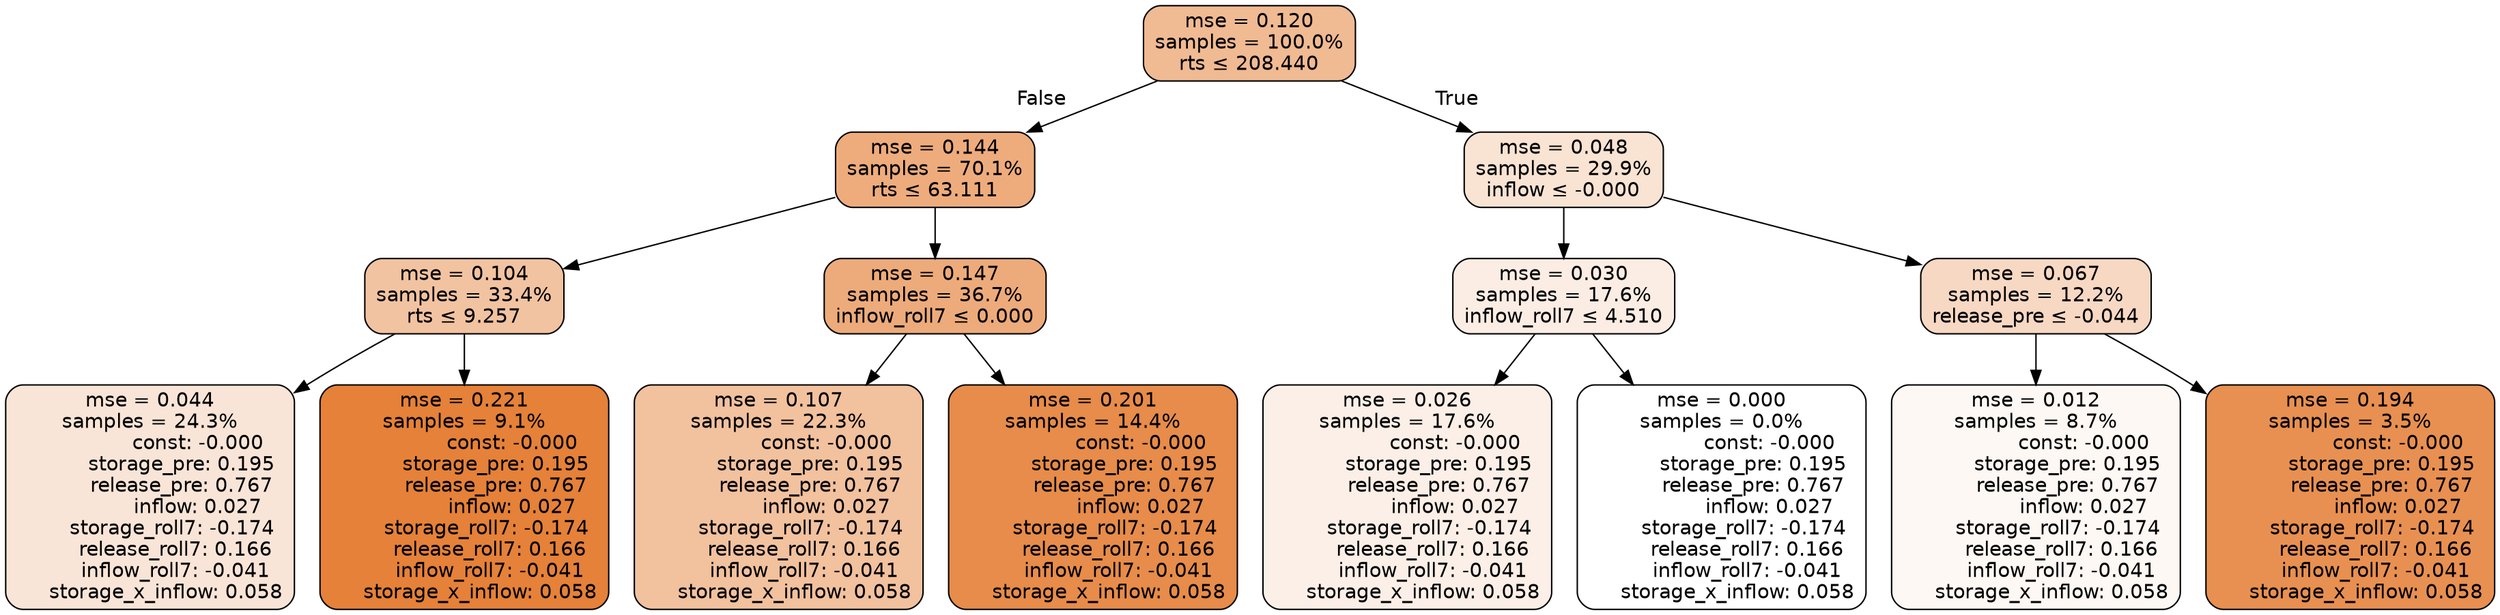 digraph tree {
node [shape=rectangle, style="filled, rounded", color="black", fontname=helvetica] ;
edge [fontname=helvetica] ;
	"0" [label="mse = 0.120
samples = 100.0%
rts &le; 208.440", fillcolor="#f0ba93"]
	"1" [label="mse = 0.144
samples = 70.1%
rts &le; 63.111", fillcolor="#eeac7d"]
	"2" [label="mse = 0.104
samples = 33.4%
rts &le; 9.257", fillcolor="#f2c3a1"]
	"3" [label="mse = 0.044
samples = 24.3%
               const: -0.000
          storage_pre: 0.195
          release_pre: 0.767
               inflow: 0.027
       storage_roll7: -0.174
        release_roll7: 0.166
        inflow_roll7: -0.041
     storage_x_inflow: 0.058", fillcolor="#f9e5d7"]
	"4" [label="mse = 0.221
samples = 9.1%
               const: -0.000
          storage_pre: 0.195
          release_pre: 0.767
               inflow: 0.027
       storage_roll7: -0.174
        release_roll7: 0.166
        inflow_roll7: -0.041
     storage_x_inflow: 0.058", fillcolor="#e58139"]
	"5" [label="mse = 0.147
samples = 36.7%
inflow_roll7 &le; 0.000", fillcolor="#edab7b"]
	"6" [label="mse = 0.107
samples = 22.3%
               const: -0.000
          storage_pre: 0.195
          release_pre: 0.767
               inflow: 0.027
       storage_roll7: -0.174
        release_roll7: 0.166
        inflow_roll7: -0.041
     storage_x_inflow: 0.058", fillcolor="#f2c19e"]
	"7" [label="mse = 0.201
samples = 14.4%
               const: -0.000
          storage_pre: 0.195
          release_pre: 0.767
               inflow: 0.027
       storage_roll7: -0.174
        release_roll7: 0.166
        inflow_roll7: -0.041
     storage_x_inflow: 0.058", fillcolor="#e78c4a"]
	"8" [label="mse = 0.048
samples = 29.9%
inflow &le; -0.000", fillcolor="#f9e3d3"]
	"9" [label="mse = 0.030
samples = 17.6%
inflow_roll7 &le; 4.510", fillcolor="#fbede4"]
	"10" [label="mse = 0.026
samples = 17.6%
               const: -0.000
          storage_pre: 0.195
          release_pre: 0.767
               inflow: 0.027
       storage_roll7: -0.174
        release_roll7: 0.166
        inflow_roll7: -0.041
     storage_x_inflow: 0.058", fillcolor="#fbefe7"]
	"11" [label="mse = 0.000
samples = 0.0%
               const: -0.000
          storage_pre: 0.195
          release_pre: 0.767
               inflow: 0.027
       storage_roll7: -0.174
        release_roll7: 0.166
        inflow_roll7: -0.041
     storage_x_inflow: 0.058", fillcolor="#ffffff"]
	"12" [label="mse = 0.067
samples = 12.2%
release_pre &le; -0.044", fillcolor="#f7d8c3"]
	"13" [label="mse = 0.012
samples = 8.7%
               const: -0.000
          storage_pre: 0.195
          release_pre: 0.767
               inflow: 0.027
       storage_roll7: -0.174
        release_roll7: 0.166
        inflow_roll7: -0.041
     storage_x_inflow: 0.058", fillcolor="#fdf8f4"]
	"14" [label="mse = 0.194
samples = 3.5%
               const: -0.000
          storage_pre: 0.195
          release_pre: 0.767
               inflow: 0.027
       storage_roll7: -0.174
        release_roll7: 0.166
        inflow_roll7: -0.041
     storage_x_inflow: 0.058", fillcolor="#e89051"]

	"0" -> "1" [labeldistance=2.5, labelangle=45, headlabel="False"]
	"1" -> "2"
	"2" -> "3"
	"2" -> "4"
	"1" -> "5"
	"5" -> "6"
	"5" -> "7"
	"0" -> "8" [labeldistance=2.5, labelangle=-45, headlabel="True"]
	"8" -> "9"
	"9" -> "10"
	"9" -> "11"
	"8" -> "12"
	"12" -> "13"
	"12" -> "14"
}
